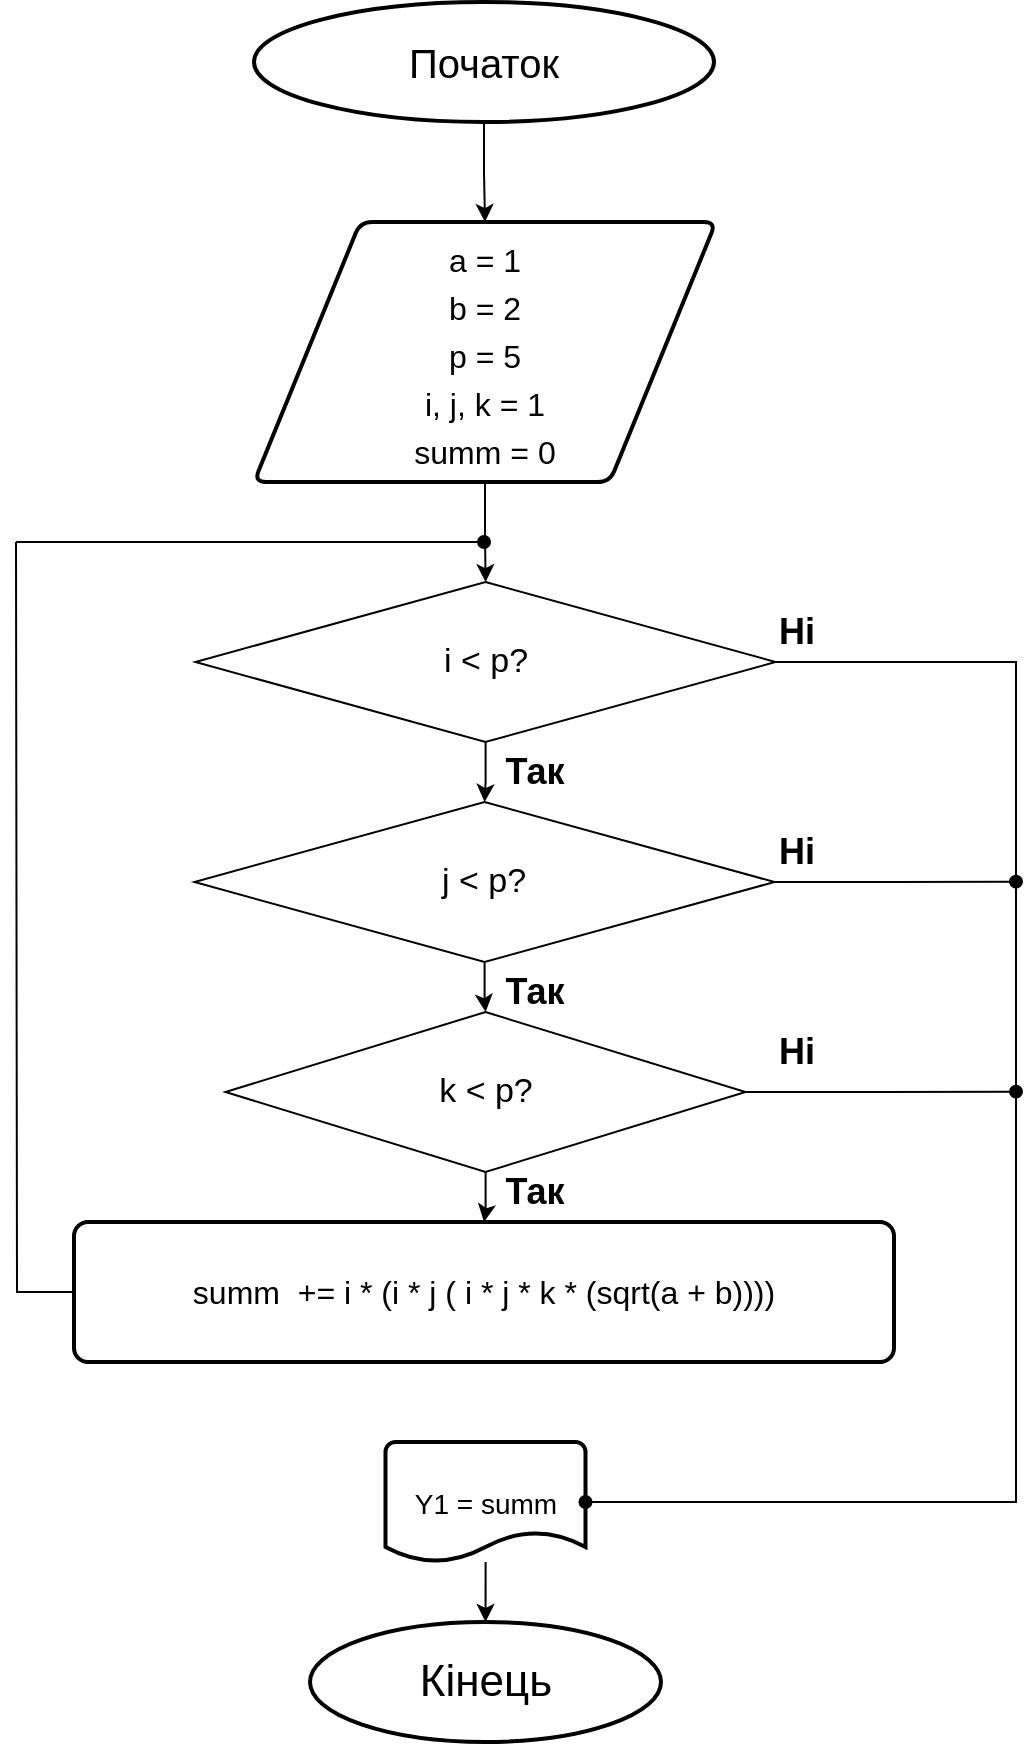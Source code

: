 <mxfile version="16.4.0" type="device"><diagram id="HqHUn1YdKtYhiESXxnPo" name="Страница 1"><mxGraphModel dx="918" dy="721" grid="1" gridSize="10" guides="1" tooltips="1" connect="1" arrows="1" fold="1" page="1" pageScale="1" pageWidth="827" pageHeight="1169" math="0" shadow="0"><root><mxCell id="0"/><mxCell id="1" parent="0"/><mxCell id="MLIxHIninjuLiTqOsc4C-4" value="" style="edgeStyle=orthogonalEdgeStyle;rounded=0;orthogonalLoop=1;jettySize=auto;html=1;fontSize=16;" parent="1" source="MLIxHIninjuLiTqOsc4C-2" target="MLIxHIninjuLiTqOsc4C-3" edge="1"><mxGeometry relative="1" as="geometry"/></mxCell><mxCell id="MLIxHIninjuLiTqOsc4C-2" value="&lt;font style=&quot;font-size: 20px&quot;&gt;Початок&lt;/font&gt;" style="strokeWidth=2;html=1;shape=mxgraph.flowchart.start_1;whiteSpace=wrap;" parent="1" vertex="1"><mxGeometry x="299" y="80" width="230" height="60" as="geometry"/></mxCell><mxCell id="g54XzvBnTb482Wp4DhHP-2" value="" style="edgeStyle=orthogonalEdgeStyle;rounded=0;orthogonalLoop=1;jettySize=auto;html=1;" edge="1" parent="1" source="MLIxHIninjuLiTqOsc4C-3" target="g54XzvBnTb482Wp4DhHP-1"><mxGeometry relative="1" as="geometry"/></mxCell><mxCell id="MLIxHIninjuLiTqOsc4C-3" value="&lt;font style=&quot;font-size: 16px&quot;&gt;a = 1&lt;br&gt;b = 2&lt;br&gt;p = 5&lt;br&gt;i, j, k = 1&lt;br&gt;summ = 0&lt;br&gt;&lt;/font&gt;" style="shape=parallelogram;html=1;strokeWidth=2;perimeter=parallelogramPerimeter;whiteSpace=wrap;rounded=1;arcSize=12;size=0.23;fontSize=20;" parent="1" vertex="1"><mxGeometry x="299" y="190" width="231" height="130" as="geometry"/></mxCell><mxCell id="g54XzvBnTb482Wp4DhHP-12" style="edgeStyle=orthogonalEdgeStyle;rounded=0;orthogonalLoop=1;jettySize=auto;html=1;exitX=0;exitY=0.5;exitDx=0;exitDy=0;fontSize=18;endArrow=none;endFill=0;" edge="1" parent="1" source="MLIxHIninjuLiTqOsc4C-5"><mxGeometry relative="1" as="geometry"><mxPoint x="180" y="350" as="targetPoint"/></mxGeometry></mxCell><mxCell id="MLIxHIninjuLiTqOsc4C-5" value="summ&amp;nbsp; += i * (i * j ( i * j * k * (sqrt(a + b))))" style="rounded=1;whiteSpace=wrap;html=1;absoluteArcSize=1;arcSize=14;strokeWidth=2;fontSize=16;" parent="1" vertex="1"><mxGeometry x="209" y="690" width="410" height="70" as="geometry"/></mxCell><mxCell id="MLIxHIninjuLiTqOsc4C-10" value="" style="edgeStyle=orthogonalEdgeStyle;rounded=0;orthogonalLoop=1;jettySize=auto;html=1;fontSize=22;entryX=0.5;entryY=0;entryDx=0;entryDy=0;entryPerimeter=0;" parent="1" source="MLIxHIninjuLiTqOsc4C-7" target="MLIxHIninjuLiTqOsc4C-9" edge="1"><mxGeometry relative="1" as="geometry"><mxPoint x="633.05" y="850" as="targetPoint"/></mxGeometry></mxCell><mxCell id="MLIxHIninjuLiTqOsc4C-7" value="&lt;font style=&quot;font-size: 14px&quot;&gt;Y1 = summ&lt;/font&gt;" style="strokeWidth=2;html=1;shape=mxgraph.flowchart.document2;whiteSpace=wrap;size=0.25;fontSize=16;" parent="1" vertex="1"><mxGeometry x="364.75" y="800" width="100" height="60" as="geometry"/></mxCell><mxCell id="MLIxHIninjuLiTqOsc4C-9" value="Кінець" style="strokeWidth=2;html=1;shape=mxgraph.flowchart.start_1;whiteSpace=wrap;fontSize=22;" parent="1" vertex="1"><mxGeometry x="327" y="890" width="175.5" height="60" as="geometry"/></mxCell><mxCell id="g54XzvBnTb482Wp4DhHP-4" value="" style="edgeStyle=orthogonalEdgeStyle;rounded=0;orthogonalLoop=1;jettySize=auto;html=1;fontSize=17;" edge="1" parent="1" source="g54XzvBnTb482Wp4DhHP-1" target="g54XzvBnTb482Wp4DhHP-3"><mxGeometry relative="1" as="geometry"/></mxCell><mxCell id="g54XzvBnTb482Wp4DhHP-16" style="edgeStyle=orthogonalEdgeStyle;rounded=0;orthogonalLoop=1;jettySize=auto;html=1;exitX=1;exitY=0.5;exitDx=0;exitDy=0;entryX=1;entryY=0.5;entryDx=0;entryDy=0;entryPerimeter=0;fontSize=14;endArrow=oval;endFill=1;" edge="1" parent="1" source="g54XzvBnTb482Wp4DhHP-1" target="MLIxHIninjuLiTqOsc4C-7"><mxGeometry relative="1" as="geometry"><Array as="points"><mxPoint x="680" y="410"/><mxPoint x="680" y="830"/></Array></mxGeometry></mxCell><mxCell id="g54XzvBnTb482Wp4DhHP-1" value="&lt;span style=&quot;font-size: 17px&quot;&gt;i &amp;lt; p?&lt;br&gt;&lt;/span&gt;" style="rhombus;whiteSpace=wrap;html=1;" vertex="1" parent="1"><mxGeometry x="269.75" y="370" width="290" height="80" as="geometry"/></mxCell><mxCell id="g54XzvBnTb482Wp4DhHP-6" value="" style="edgeStyle=orthogonalEdgeStyle;rounded=0;orthogonalLoop=1;jettySize=auto;html=1;fontSize=17;" edge="1" parent="1" source="g54XzvBnTb482Wp4DhHP-3" target="g54XzvBnTb482Wp4DhHP-5"><mxGeometry relative="1" as="geometry"/></mxCell><mxCell id="g54XzvBnTb482Wp4DhHP-17" style="edgeStyle=orthogonalEdgeStyle;rounded=0;orthogonalLoop=1;jettySize=auto;html=1;exitX=1;exitY=0.5;exitDx=0;exitDy=0;fontSize=14;endArrow=oval;endFill=1;" edge="1" parent="1" source="g54XzvBnTb482Wp4DhHP-3"><mxGeometry relative="1" as="geometry"><mxPoint x="680" y="519.833" as="targetPoint"/></mxGeometry></mxCell><mxCell id="g54XzvBnTb482Wp4DhHP-3" value="&lt;span style=&quot;font-size: 17px&quot;&gt;j &amp;lt; p?&lt;br&gt;&lt;/span&gt;" style="rhombus;whiteSpace=wrap;html=1;" vertex="1" parent="1"><mxGeometry x="269.25" y="480" width="290" height="80" as="geometry"/></mxCell><mxCell id="g54XzvBnTb482Wp4DhHP-9" value="" style="edgeStyle=orthogonalEdgeStyle;rounded=0;orthogonalLoop=1;jettySize=auto;html=1;fontSize=18;" edge="1" parent="1" source="g54XzvBnTb482Wp4DhHP-5" target="MLIxHIninjuLiTqOsc4C-5"><mxGeometry relative="1" as="geometry"/></mxCell><mxCell id="g54XzvBnTb482Wp4DhHP-18" style="edgeStyle=orthogonalEdgeStyle;rounded=0;orthogonalLoop=1;jettySize=auto;html=1;exitX=1;exitY=0.5;exitDx=0;exitDy=0;fontSize=14;endArrow=oval;endFill=1;" edge="1" parent="1" source="g54XzvBnTb482Wp4DhHP-5"><mxGeometry relative="1" as="geometry"><mxPoint x="680" y="624.833" as="targetPoint"/></mxGeometry></mxCell><mxCell id="g54XzvBnTb482Wp4DhHP-5" value="k &amp;lt; p?" style="rhombus;whiteSpace=wrap;html=1;fontSize=17;" vertex="1" parent="1"><mxGeometry x="284.75" y="585" width="260" height="80" as="geometry"/></mxCell><mxCell id="g54XzvBnTb482Wp4DhHP-7" value="&lt;b&gt;&lt;font style=&quot;font-size: 18px&quot;&gt;Так&lt;/font&gt;&lt;/b&gt;" style="text;html=1;align=center;verticalAlign=middle;resizable=0;points=[];autosize=1;strokeColor=none;fillColor=none;fontSize=17;" vertex="1" parent="1"><mxGeometry x="414" y="560" width="50" height="30" as="geometry"/></mxCell><mxCell id="g54XzvBnTb482Wp4DhHP-8" value="&lt;b&gt;&lt;font style=&quot;font-size: 18px&quot;&gt;Так&lt;/font&gt;&lt;/b&gt;" style="text;html=1;align=center;verticalAlign=middle;resizable=0;points=[];autosize=1;strokeColor=none;fillColor=none;fontSize=17;" vertex="1" parent="1"><mxGeometry x="414" y="450" width="50" height="30" as="geometry"/></mxCell><mxCell id="g54XzvBnTb482Wp4DhHP-11" value="&lt;b&gt;&lt;font style=&quot;font-size: 18px&quot;&gt;Так&lt;/font&gt;&lt;/b&gt;" style="text;html=1;align=center;verticalAlign=middle;resizable=0;points=[];autosize=1;strokeColor=none;fillColor=none;fontSize=17;" vertex="1" parent="1"><mxGeometry x="414" y="660" width="50" height="30" as="geometry"/></mxCell><mxCell id="g54XzvBnTb482Wp4DhHP-13" value="" style="endArrow=oval;html=1;rounded=0;fontSize=18;endFill=1;" edge="1" parent="1"><mxGeometry width="50" height="50" relative="1" as="geometry"><mxPoint x="180" y="350" as="sourcePoint"/><mxPoint x="414" y="350" as="targetPoint"/></mxGeometry></mxCell><mxCell id="g54XzvBnTb482Wp4DhHP-19" value="&lt;span style=&quot;font-size: 18px&quot;&gt;&lt;b&gt;Ні&lt;/b&gt;&lt;/span&gt;" style="text;html=1;align=center;verticalAlign=middle;resizable=0;points=[];autosize=1;strokeColor=none;fillColor=none;fontSize=17;" vertex="1" parent="1"><mxGeometry x="554.75" y="590" width="30" height="30" as="geometry"/></mxCell><mxCell id="g54XzvBnTb482Wp4DhHP-20" value="&lt;span style=&quot;font-size: 18px&quot;&gt;&lt;b&gt;Ні&lt;/b&gt;&lt;/span&gt;" style="text;html=1;align=center;verticalAlign=middle;resizable=0;points=[];autosize=1;strokeColor=none;fillColor=none;fontSize=17;" vertex="1" parent="1"><mxGeometry x="554.75" y="490" width="30" height="30" as="geometry"/></mxCell><mxCell id="g54XzvBnTb482Wp4DhHP-21" value="&lt;span style=&quot;font-size: 18px&quot;&gt;&lt;b&gt;Ні&lt;/b&gt;&lt;/span&gt;" style="text;html=1;align=center;verticalAlign=middle;resizable=0;points=[];autosize=1;strokeColor=none;fillColor=none;fontSize=17;" vertex="1" parent="1"><mxGeometry x="554.75" y="380" width="30" height="30" as="geometry"/></mxCell></root></mxGraphModel></diagram></mxfile>